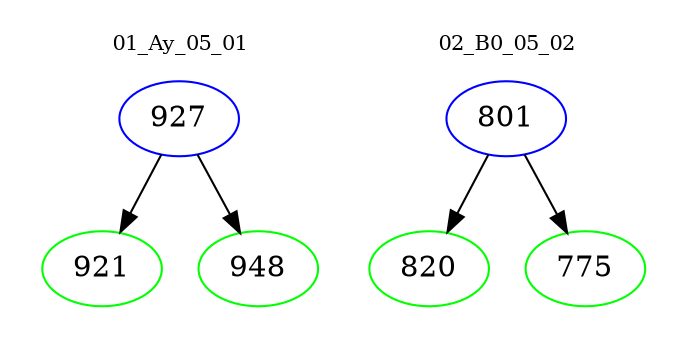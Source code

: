 digraph{
subgraph cluster_0 {
color = white
label = "01_Ay_05_01";
fontsize=10;
T0_927 [label="927", color="blue"]
T0_927 -> T0_921 [color="black"]
T0_921 [label="921", color="green"]
T0_927 -> T0_948 [color="black"]
T0_948 [label="948", color="green"]
}
subgraph cluster_1 {
color = white
label = "02_B0_05_02";
fontsize=10;
T1_801 [label="801", color="blue"]
T1_801 -> T1_820 [color="black"]
T1_820 [label="820", color="green"]
T1_801 -> T1_775 [color="black"]
T1_775 [label="775", color="green"]
}
}
